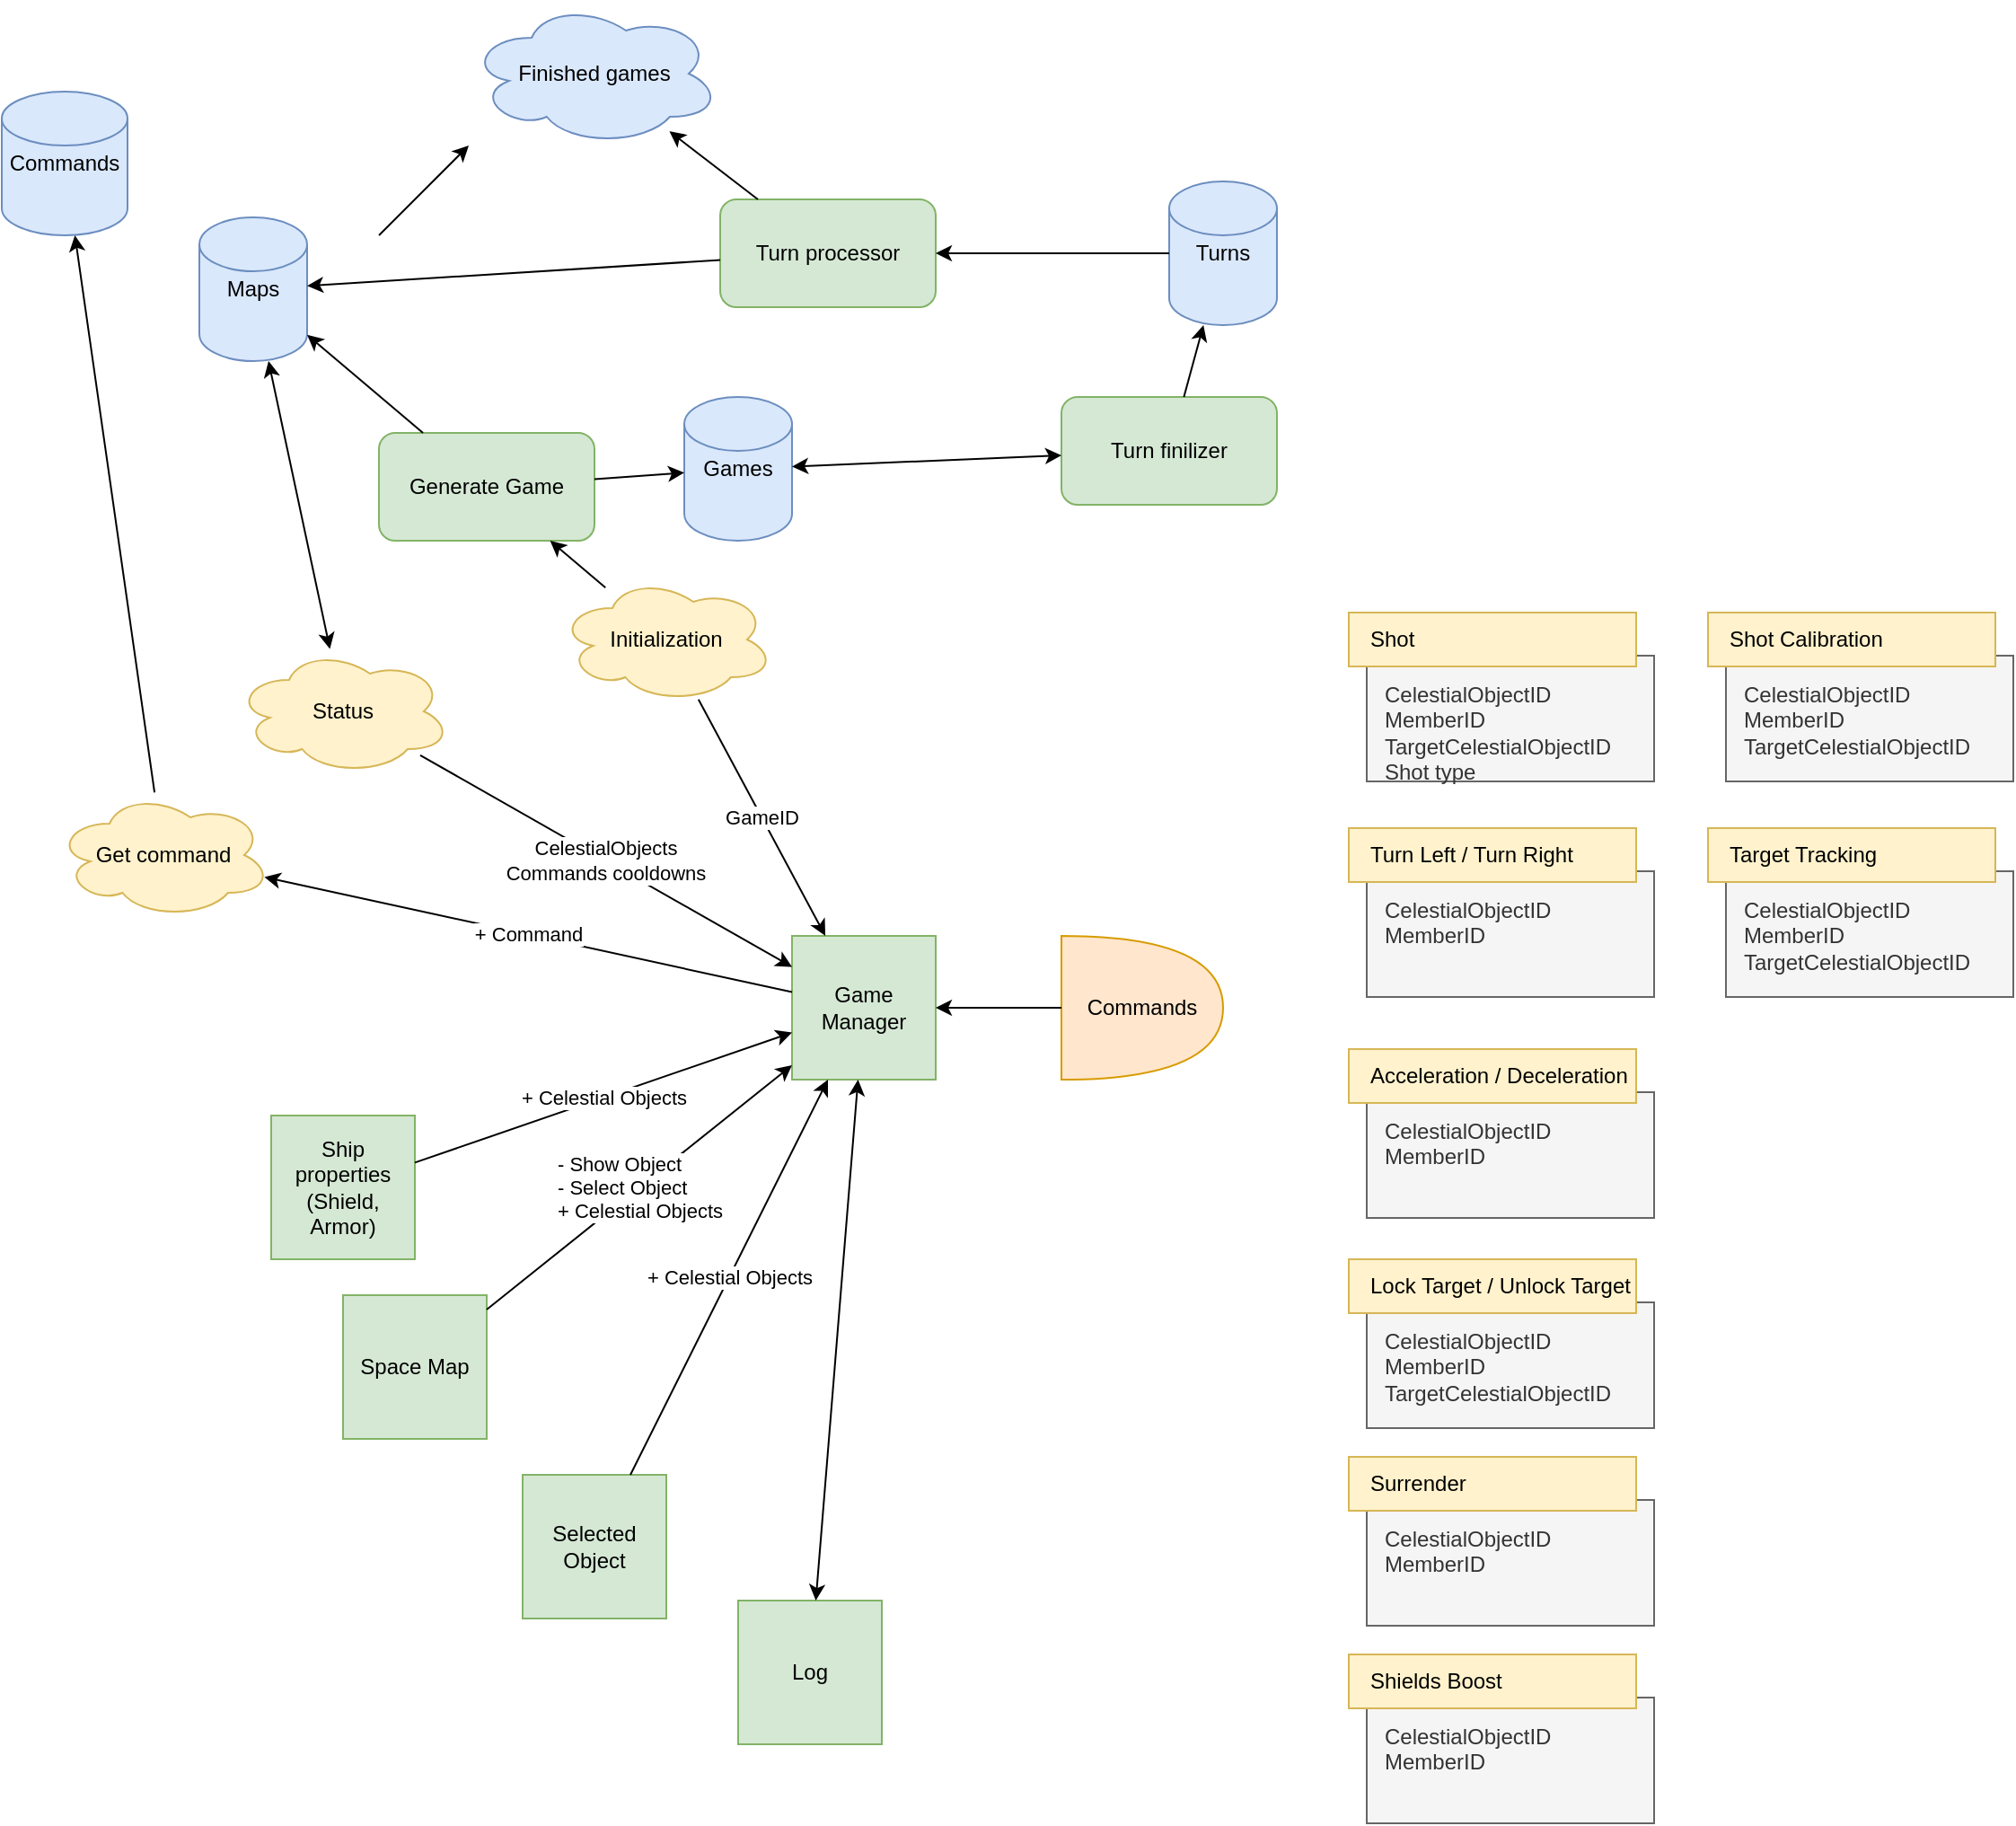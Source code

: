 <mxfile version="13.5.8" type="device"><diagram id="9T63s7Kj5PEmGMXFBc_Y" name="Page-1"><mxGraphModel dx="2232" dy="1874" grid="1" gridSize="10" guides="1" tooltips="1" connect="1" arrows="1" fold="1" page="1" pageScale="1" pageWidth="850" pageHeight="1100" math="0" shadow="0"><root><mxCell id="0"/><mxCell id="1" parent="0"/><mxCell id="H2xinawTi7MGyCNufJTS-1" value="Space Map" style="whiteSpace=wrap;html=1;aspect=fixed;fillColor=#d5e8d4;strokeColor=#82b366;" vertex="1" parent="1"><mxGeometry y="640" width="80" height="80" as="geometry"/></mxCell><mxCell id="H2xinawTi7MGyCNufJTS-3" value="Game Manager" style="whiteSpace=wrap;html=1;aspect=fixed;fillColor=#d5e8d4;strokeColor=#82b366;" vertex="1" parent="1"><mxGeometry x="250" y="440" width="80" height="80" as="geometry"/></mxCell><mxCell id="H2xinawTi7MGyCNufJTS-4" value="Initialization" style="ellipse;shape=cloud;whiteSpace=wrap;html=1;fillColor=#fff2cc;strokeColor=#d6b656;" vertex="1" parent="1"><mxGeometry x="120" y="240" width="120" height="70" as="geometry"/></mxCell><mxCell id="H2xinawTi7MGyCNufJTS-5" value="GameID" style="endArrow=classic;html=1;" edge="1" parent="1" source="H2xinawTi7MGyCNufJTS-4" target="H2xinawTi7MGyCNufJTS-3"><mxGeometry width="50" height="50" relative="1" as="geometry"><mxPoint x="300" y="350" as="sourcePoint"/><mxPoint x="350" y="300" as="targetPoint"/></mxGeometry></mxCell><mxCell id="H2xinawTi7MGyCNufJTS-6" value="Status" style="ellipse;shape=cloud;whiteSpace=wrap;html=1;fillColor=#fff2cc;strokeColor=#d6b656;" vertex="1" parent="1"><mxGeometry x="-60" y="280" width="120" height="70" as="geometry"/></mxCell><mxCell id="H2xinawTi7MGyCNufJTS-7" value="CelestialObjects&lt;br&gt;Commands cooldowns" style="endArrow=classic;html=1;" edge="1" parent="1" source="H2xinawTi7MGyCNufJTS-6" target="H2xinawTi7MGyCNufJTS-3"><mxGeometry width="50" height="50" relative="1" as="geometry"><mxPoint x="420" y="500" as="sourcePoint"/><mxPoint x="470" y="450" as="targetPoint"/></mxGeometry></mxCell><mxCell id="H2xinawTi7MGyCNufJTS-8" value="Generate Game" style="rounded=1;whiteSpace=wrap;html=1;fillColor=#d5e8d4;strokeColor=#82b366;" vertex="1" parent="1"><mxGeometry x="20" y="160" width="120" height="60" as="geometry"/></mxCell><mxCell id="H2xinawTi7MGyCNufJTS-9" value="Games" style="shape=cylinder2;whiteSpace=wrap;html=1;boundedLbl=1;backgroundOutline=1;size=15;fillColor=#dae8fc;strokeColor=#6c8ebf;" vertex="1" parent="1"><mxGeometry x="190" y="140" width="60" height="80" as="geometry"/></mxCell><mxCell id="H2xinawTi7MGyCNufJTS-10" value="" style="endArrow=classic;html=1;" edge="1" parent="1" source="H2xinawTi7MGyCNufJTS-8" target="H2xinawTi7MGyCNufJTS-9"><mxGeometry width="50" height="50" relative="1" as="geometry"><mxPoint x="30" y="460" as="sourcePoint"/><mxPoint x="80" y="410" as="targetPoint"/></mxGeometry></mxCell><mxCell id="H2xinawTi7MGyCNufJTS-11" value="Maps" style="shape=cylinder2;whiteSpace=wrap;html=1;boundedLbl=1;backgroundOutline=1;size=15;fillColor=#dae8fc;strokeColor=#6c8ebf;" vertex="1" parent="1"><mxGeometry x="-80" y="40" width="60" height="80" as="geometry"/></mxCell><mxCell id="H2xinawTi7MGyCNufJTS-12" value="" style="endArrow=classic;html=1;" edge="1" parent="1" source="H2xinawTi7MGyCNufJTS-4" target="H2xinawTi7MGyCNufJTS-8"><mxGeometry width="50" height="50" relative="1" as="geometry"><mxPoint x="-50" y="430" as="sourcePoint"/><mxPoint y="380" as="targetPoint"/></mxGeometry></mxCell><mxCell id="H2xinawTi7MGyCNufJTS-13" value="Turn finilizer" style="rounded=1;whiteSpace=wrap;html=1;fillColor=#d5e8d4;strokeColor=#82b366;" vertex="1" parent="1"><mxGeometry x="400" y="140" width="120" height="60" as="geometry"/></mxCell><mxCell id="H2xinawTi7MGyCNufJTS-14" value="" style="endArrow=classic;html=1;" edge="1" parent="1" source="H2xinawTi7MGyCNufJTS-8" target="H2xinawTi7MGyCNufJTS-11"><mxGeometry width="50" height="50" relative="1" as="geometry"><mxPoint x="-30" y="370" as="sourcePoint"/><mxPoint x="20" y="320" as="targetPoint"/></mxGeometry></mxCell><mxCell id="H2xinawTi7MGyCNufJTS-15" value="Turns" style="shape=cylinder2;whiteSpace=wrap;html=1;boundedLbl=1;backgroundOutline=1;size=15;fillColor=#dae8fc;strokeColor=#6c8ebf;" vertex="1" parent="1"><mxGeometry x="460" y="20" width="60" height="80" as="geometry"/></mxCell><mxCell id="H2xinawTi7MGyCNufJTS-16" value="" style="endArrow=classic;html=1;" edge="1" parent="1" source="H2xinawTi7MGyCNufJTS-13" target="H2xinawTi7MGyCNufJTS-15"><mxGeometry width="50" height="50" relative="1" as="geometry"><mxPoint x="350" as="sourcePoint"/><mxPoint x="400" y="-50" as="targetPoint"/></mxGeometry></mxCell><mxCell id="H2xinawTi7MGyCNufJTS-17" value="Turn processor" style="rounded=1;whiteSpace=wrap;html=1;fillColor=#d5e8d4;strokeColor=#82b366;" vertex="1" parent="1"><mxGeometry x="210" y="30" width="120" height="60" as="geometry"/></mxCell><mxCell id="H2xinawTi7MGyCNufJTS-18" value="" style="endArrow=classic;html=1;" edge="1" parent="1" source="H2xinawTi7MGyCNufJTS-15" target="H2xinawTi7MGyCNufJTS-17"><mxGeometry width="50" height="50" relative="1" as="geometry"><mxPoint x="280" y="120" as="sourcePoint"/><mxPoint x="330" y="70" as="targetPoint"/></mxGeometry></mxCell><mxCell id="H2xinawTi7MGyCNufJTS-20" value="" style="endArrow=classic;startArrow=classic;html=1;" edge="1" parent="1" source="H2xinawTi7MGyCNufJTS-9" target="H2xinawTi7MGyCNufJTS-13"><mxGeometry width="50" height="50" relative="1" as="geometry"><mxPoint x="540" y="280" as="sourcePoint"/><mxPoint x="590" y="230" as="targetPoint"/></mxGeometry></mxCell><mxCell id="H2xinawTi7MGyCNufJTS-23" value="" style="endArrow=classic;startArrow=classic;html=1;" edge="1" parent="1" source="H2xinawTi7MGyCNufJTS-6" target="H2xinawTi7MGyCNufJTS-11"><mxGeometry width="50" height="50" relative="1" as="geometry"><mxPoint x="-190" y="300" as="sourcePoint"/><mxPoint x="-140" y="250" as="targetPoint"/></mxGeometry></mxCell><mxCell id="H2xinawTi7MGyCNufJTS-24" value="" style="endArrow=classic;html=1;" edge="1" parent="1" source="H2xinawTi7MGyCNufJTS-17" target="H2xinawTi7MGyCNufJTS-11"><mxGeometry width="50" height="50" relative="1" as="geometry"><mxPoint x="50" y="110" as="sourcePoint"/><mxPoint x="100" y="60" as="targetPoint"/></mxGeometry></mxCell><mxCell id="H2xinawTi7MGyCNufJTS-25" value="Finished games" style="ellipse;shape=cloud;whiteSpace=wrap;html=1;fillColor=#dae8fc;strokeColor=#6c8ebf;" vertex="1" parent="1"><mxGeometry x="70" y="-80" width="140" height="80" as="geometry"/></mxCell><mxCell id="H2xinawTi7MGyCNufJTS-26" value="" style="endArrow=classic;html=1;" edge="1" parent="1" source="H2xinawTi7MGyCNufJTS-17" target="H2xinawTi7MGyCNufJTS-25"><mxGeometry width="50" height="50" relative="1" as="geometry"><mxPoint x="360" y="-30" as="sourcePoint"/><mxPoint x="410" y="-80" as="targetPoint"/></mxGeometry></mxCell><mxCell id="H2xinawTi7MGyCNufJTS-27" value="Commands" style="shape=or;whiteSpace=wrap;html=1;fillColor=#ffe6cc;strokeColor=#d79b00;" vertex="1" parent="1"><mxGeometry x="400" y="440" width="90" height="80" as="geometry"/></mxCell><mxCell id="H2xinawTi7MGyCNufJTS-28" value="" style="endArrow=classic;html=1;" edge="1" parent="1" source="H2xinawTi7MGyCNufJTS-27" target="H2xinawTi7MGyCNufJTS-3"><mxGeometry width="50" height="50" relative="1" as="geometry"><mxPoint x="270" y="680" as="sourcePoint"/><mxPoint x="320" y="630" as="targetPoint"/></mxGeometry></mxCell><mxCell id="H2xinawTi7MGyCNufJTS-29" value="Selected Object" style="whiteSpace=wrap;html=1;aspect=fixed;fillColor=#d5e8d4;strokeColor=#82b366;" vertex="1" parent="1"><mxGeometry x="100" y="740" width="80" height="80" as="geometry"/></mxCell><mxCell id="H2xinawTi7MGyCNufJTS-30" value="Log" style="whiteSpace=wrap;html=1;aspect=fixed;fillColor=#d5e8d4;strokeColor=#82b366;" vertex="1" parent="1"><mxGeometry x="220" y="810" width="80" height="80" as="geometry"/></mxCell><mxCell id="H2xinawTi7MGyCNufJTS-31" value="Ship properties&lt;br&gt;(Shield, Armor)" style="whiteSpace=wrap;html=1;aspect=fixed;fillColor=#d5e8d4;strokeColor=#82b366;" vertex="1" parent="1"><mxGeometry x="-40" y="540" width="80" height="80" as="geometry"/></mxCell><mxCell id="H2xinawTi7MGyCNufJTS-32" value="&lt;div&gt;&lt;div style=&quot;text-align: left&quot;&gt;- Show Object&lt;/div&gt;&lt;div style=&quot;text-align: left&quot;&gt;- Select Object&lt;/div&gt;&lt;div style=&quot;text-align: left&quot;&gt;+ Celestial Objects&lt;/div&gt;&lt;/div&gt;" style="endArrow=classic;html=1;" edge="1" parent="1" source="H2xinawTi7MGyCNufJTS-1" target="H2xinawTi7MGyCNufJTS-3"><mxGeometry width="50" height="50" relative="1" as="geometry"><mxPoint x="120" y="700" as="sourcePoint"/><mxPoint x="270" y="570" as="targetPoint"/></mxGeometry></mxCell><mxCell id="H2xinawTi7MGyCNufJTS-34" value="&lt;div style=&quot;text-align: left&quot;&gt;+ Celestial Objects&lt;br&gt;&lt;/div&gt;" style="endArrow=classic;html=1;" edge="1" parent="1" source="H2xinawTi7MGyCNufJTS-31" target="H2xinawTi7MGyCNufJTS-3"><mxGeometry width="50" height="50" relative="1" as="geometry"><mxPoint x="370" y="748" as="sourcePoint"/><mxPoint x="540" y="612" as="targetPoint"/></mxGeometry></mxCell><mxCell id="H2xinawTi7MGyCNufJTS-36" value="&lt;div style=&quot;text-align: left&quot;&gt;+ Celestial Objects&lt;br&gt;&lt;/div&gt;" style="endArrow=classic;html=1;" edge="1" parent="1" source="H2xinawTi7MGyCNufJTS-29" target="H2xinawTi7MGyCNufJTS-3"><mxGeometry width="50" height="50" relative="1" as="geometry"><mxPoint x="380" y="758" as="sourcePoint"/><mxPoint x="550" y="622" as="targetPoint"/></mxGeometry></mxCell><mxCell id="H2xinawTi7MGyCNufJTS-38" value="Get command" style="ellipse;shape=cloud;whiteSpace=wrap;html=1;fillColor=#fff2cc;strokeColor=#d6b656;" vertex="1" parent="1"><mxGeometry x="-160" y="360" width="120" height="70" as="geometry"/></mxCell><mxCell id="H2xinawTi7MGyCNufJTS-40" value="&lt;div style=&quot;text-align: left&quot;&gt;+ Command&lt;br&gt;&lt;/div&gt;" style="endArrow=classic;html=1;" edge="1" parent="1" source="H2xinawTi7MGyCNufJTS-3" target="H2xinawTi7MGyCNufJTS-38"><mxGeometry width="50" height="50" relative="1" as="geometry"><mxPoint x="50" y="576.207" as="sourcePoint"/><mxPoint x="40" y="420" as="targetPoint"/></mxGeometry></mxCell><mxCell id="H2xinawTi7MGyCNufJTS-41" value="Commands" style="shape=cylinder2;whiteSpace=wrap;html=1;boundedLbl=1;backgroundOutline=1;size=15;fillColor=#dae8fc;strokeColor=#6c8ebf;" vertex="1" parent="1"><mxGeometry x="-190" y="-30" width="70" height="80" as="geometry"/></mxCell><mxCell id="H2xinawTi7MGyCNufJTS-42" value="" style="endArrow=classic;html=1;" edge="1" parent="1" source="H2xinawTi7MGyCNufJTS-38" target="H2xinawTi7MGyCNufJTS-41"><mxGeometry width="50" height="50" relative="1" as="geometry"><mxPoint x="-210" y="270" as="sourcePoint"/><mxPoint x="-160" y="220" as="targetPoint"/></mxGeometry></mxCell><mxCell id="H2xinawTi7MGyCNufJTS-43" value="" style="endArrow=classic;html=1;" edge="1" parent="1"><mxGeometry width="50" height="50" relative="1" as="geometry"><mxPoint x="20" y="50" as="sourcePoint"/><mxPoint x="70" as="targetPoint"/></mxGeometry></mxCell><mxCell id="H2xinawTi7MGyCNufJTS-46" value="" style="group" vertex="1" connectable="0" parent="1"><mxGeometry x="560" y="380" width="170" height="94" as="geometry"/></mxCell><mxCell id="H2xinawTi7MGyCNufJTS-45" value="CelestialObjectID&lt;br&gt;MemberID" style="rounded=0;html=1;align=left;fillColor=#f5f5f5;strokeColor=#666666;fontColor=#333333;verticalAlign=top;spacingTop=8;spacingLeft=8;" vertex="1" parent="H2xinawTi7MGyCNufJTS-46"><mxGeometry x="10" y="24" width="160" height="70" as="geometry"/></mxCell><mxCell id="H2xinawTi7MGyCNufJTS-37" value="Turn Left / Turn Right" style="rounded=0;whiteSpace=wrap;html=1;fillColor=#fff2cc;strokeColor=#d6b656;align=left;spacingLeft=10;" vertex="1" parent="H2xinawTi7MGyCNufJTS-46"><mxGeometry width="160" height="30" as="geometry"/></mxCell><mxCell id="H2xinawTi7MGyCNufJTS-47" value="" style="group" vertex="1" connectable="0" parent="1"><mxGeometry x="560" y="503" width="170" height="94" as="geometry"/></mxCell><mxCell id="H2xinawTi7MGyCNufJTS-48" value="CelestialObjectID&lt;br&gt;MemberID" style="rounded=0;html=1;align=left;fillColor=#f5f5f5;strokeColor=#666666;fontColor=#333333;verticalAlign=top;spacingTop=8;spacingLeft=8;" vertex="1" parent="H2xinawTi7MGyCNufJTS-47"><mxGeometry x="10" y="24" width="160" height="70" as="geometry"/></mxCell><mxCell id="H2xinawTi7MGyCNufJTS-49" value="Acceleration / Deceleration" style="rounded=0;whiteSpace=wrap;html=1;fillColor=#fff2cc;strokeColor=#d6b656;align=left;spacingLeft=10;" vertex="1" parent="H2xinawTi7MGyCNufJTS-47"><mxGeometry width="160" height="30" as="geometry"/></mxCell><mxCell id="H2xinawTi7MGyCNufJTS-50" value="" style="group" vertex="1" connectable="0" parent="1"><mxGeometry x="560" y="620" width="170" height="94" as="geometry"/></mxCell><mxCell id="H2xinawTi7MGyCNufJTS-51" value="CelestialObjectID&lt;br&gt;MemberID&lt;br&gt;TargetCelestialObjectID" style="rounded=0;html=1;align=left;fillColor=#f5f5f5;strokeColor=#666666;fontColor=#333333;verticalAlign=top;spacingTop=8;spacingLeft=8;" vertex="1" parent="H2xinawTi7MGyCNufJTS-50"><mxGeometry x="10" y="24" width="160" height="70" as="geometry"/></mxCell><mxCell id="H2xinawTi7MGyCNufJTS-52" value="Lock Target / Unlock Target" style="rounded=0;whiteSpace=wrap;html=1;fillColor=#fff2cc;strokeColor=#d6b656;align=left;spacingLeft=10;" vertex="1" parent="H2xinawTi7MGyCNufJTS-50"><mxGeometry width="160" height="30" as="geometry"/></mxCell><mxCell id="H2xinawTi7MGyCNufJTS-53" value="" style="group" vertex="1" connectable="0" parent="1"><mxGeometry x="560" y="260" width="170" height="94" as="geometry"/></mxCell><mxCell id="H2xinawTi7MGyCNufJTS-54" value="CelestialObjectID&lt;br&gt;MemberID&lt;br&gt;TargetCelestialObjectID&lt;br&gt;Shot type" style="rounded=0;html=1;align=left;fillColor=#f5f5f5;strokeColor=#666666;fontColor=#333333;verticalAlign=top;spacingTop=8;spacingLeft=8;" vertex="1" parent="H2xinawTi7MGyCNufJTS-53"><mxGeometry x="10" y="24" width="160" height="70" as="geometry"/></mxCell><mxCell id="H2xinawTi7MGyCNufJTS-55" value="Shot" style="rounded=0;whiteSpace=wrap;html=1;fillColor=#fff2cc;strokeColor=#d6b656;align=left;spacingLeft=10;" vertex="1" parent="H2xinawTi7MGyCNufJTS-53"><mxGeometry width="160" height="30" as="geometry"/></mxCell><mxCell id="H2xinawTi7MGyCNufJTS-56" value="" style="endArrow=classic;startArrow=classic;html=1;" edge="1" parent="1" source="H2xinawTi7MGyCNufJTS-30" target="H2xinawTi7MGyCNufJTS-3"><mxGeometry width="50" height="50" relative="1" as="geometry"><mxPoint x="340" y="730" as="sourcePoint"/><mxPoint x="390" y="680" as="targetPoint"/></mxGeometry></mxCell><mxCell id="H2xinawTi7MGyCNufJTS-57" value="" style="group" vertex="1" connectable="0" parent="1"><mxGeometry x="560" y="730" width="170" height="94" as="geometry"/></mxCell><mxCell id="H2xinawTi7MGyCNufJTS-58" value="CelestialObjectID&lt;br&gt;MemberID" style="rounded=0;html=1;align=left;fillColor=#f5f5f5;strokeColor=#666666;fontColor=#333333;verticalAlign=top;spacingTop=8;spacingLeft=8;" vertex="1" parent="H2xinawTi7MGyCNufJTS-57"><mxGeometry x="10" y="24" width="160" height="70" as="geometry"/></mxCell><mxCell id="H2xinawTi7MGyCNufJTS-59" value="Surrender" style="rounded=0;whiteSpace=wrap;html=1;fillColor=#fff2cc;strokeColor=#d6b656;align=left;spacingLeft=10;" vertex="1" parent="H2xinawTi7MGyCNufJTS-57"><mxGeometry width="160" height="30" as="geometry"/></mxCell><mxCell id="H2xinawTi7MGyCNufJTS-61" value="" style="group" vertex="1" connectable="0" parent="1"><mxGeometry x="560" y="840" width="170" height="94" as="geometry"/></mxCell><mxCell id="H2xinawTi7MGyCNufJTS-62" value="CelestialObjectID&lt;br&gt;MemberID" style="rounded=0;html=1;align=left;fillColor=#f5f5f5;strokeColor=#666666;fontColor=#333333;verticalAlign=top;spacingTop=8;spacingLeft=8;" vertex="1" parent="H2xinawTi7MGyCNufJTS-61"><mxGeometry x="10" y="24" width="160" height="70" as="geometry"/></mxCell><mxCell id="H2xinawTi7MGyCNufJTS-63" value="Shields Boost" style="rounded=0;whiteSpace=wrap;html=1;fillColor=#fff2cc;strokeColor=#d6b656;align=left;spacingLeft=10;" vertex="1" parent="H2xinawTi7MGyCNufJTS-61"><mxGeometry width="160" height="30" as="geometry"/></mxCell><mxCell id="H2xinawTi7MGyCNufJTS-64" value="" style="group" vertex="1" connectable="0" parent="1"><mxGeometry x="760" y="260" width="170" height="94" as="geometry"/></mxCell><mxCell id="H2xinawTi7MGyCNufJTS-65" value="CelestialObjectID&lt;br&gt;MemberID&lt;br&gt;TargetCelestialObjectID" style="rounded=0;html=1;align=left;fillColor=#f5f5f5;strokeColor=#666666;fontColor=#333333;verticalAlign=top;spacingTop=8;spacingLeft=8;" vertex="1" parent="H2xinawTi7MGyCNufJTS-64"><mxGeometry x="10" y="24" width="160" height="70" as="geometry"/></mxCell><mxCell id="H2xinawTi7MGyCNufJTS-66" value="Shot Calibration" style="rounded=0;whiteSpace=wrap;html=1;fillColor=#fff2cc;strokeColor=#d6b656;align=left;spacingLeft=10;" vertex="1" parent="H2xinawTi7MGyCNufJTS-64"><mxGeometry width="160" height="30" as="geometry"/></mxCell><mxCell id="H2xinawTi7MGyCNufJTS-67" value="" style="group" vertex="1" connectable="0" parent="1"><mxGeometry x="760" y="380" width="170" height="94" as="geometry"/></mxCell><mxCell id="H2xinawTi7MGyCNufJTS-68" value="CelestialObjectID&lt;br&gt;MemberID&lt;br&gt;TargetCelestialObjectID" style="rounded=0;html=1;align=left;fillColor=#f5f5f5;strokeColor=#666666;fontColor=#333333;verticalAlign=top;spacingTop=8;spacingLeft=8;" vertex="1" parent="H2xinawTi7MGyCNufJTS-67"><mxGeometry x="10" y="24" width="160" height="70" as="geometry"/></mxCell><mxCell id="H2xinawTi7MGyCNufJTS-69" value="Target Tracking" style="rounded=0;whiteSpace=wrap;html=1;fillColor=#fff2cc;strokeColor=#d6b656;align=left;spacingLeft=10;" vertex="1" parent="H2xinawTi7MGyCNufJTS-67"><mxGeometry width="160" height="30" as="geometry"/></mxCell></root></mxGraphModel></diagram></mxfile>